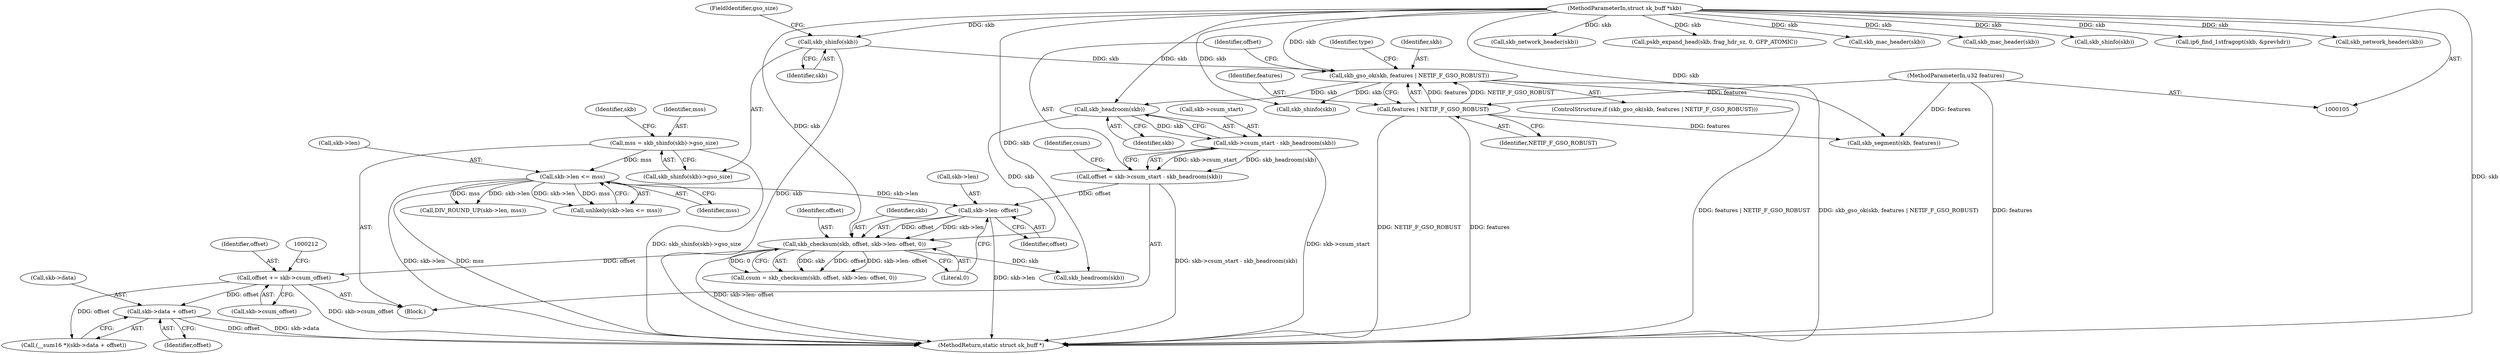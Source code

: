 digraph "0_linux_a9cf73ea7ff78f52662c8658d93c226effbbedde@pointer" {
"1000213" [label="(Call,skb->data + offset)"];
"1000204" [label="(Call,offset += skb->csum_offset)"];
"1000195" [label="(Call,skb_checksum(skb, offset, skb->len- offset, 0))"];
"1000191" [label="(Call,skb_headroom(skb))"];
"1000144" [label="(Call,skb_gso_ok(skb, features | NETIF_F_GSO_ROBUST))"];
"1000132" [label="(Call,skb_shinfo(skb))"];
"1000106" [label="(MethodParameterIn,struct sk_buff *skb)"];
"1000146" [label="(Call,features | NETIF_F_GSO_ROBUST)"];
"1000107" [label="(MethodParameterIn,u32 features)"];
"1000198" [label="(Call,skb->len- offset)"];
"1000137" [label="(Call,skb->len <= mss)"];
"1000129" [label="(Call,mss = skb_shinfo(skb)->gso_size)"];
"1000185" [label="(Call,offset = skb->csum_start - skb_headroom(skb))"];
"1000187" [label="(Call,skb->csum_start - skb_headroom(skb))"];
"1000204" [label="(Call,offset += skb->csum_offset)"];
"1000137" [label="(Call,skb->len <= mss)"];
"1000214" [label="(Call,skb->data)"];
"1000308" [label="(MethodReturn,static struct sk_buff *)"];
"1000141" [label="(Identifier,mss)"];
"1000176" [label="(Call,DIV_ROUND_UP(skb->len, mss))"];
"1000211" [label="(Call,(__sum16 *)(skb->data + offset))"];
"1000147" [label="(Identifier,features)"];
"1000146" [label="(Call,features | NETIF_F_GSO_ROBUST)"];
"1000193" [label="(Call,csum = skb_checksum(skb, offset, skb->len- offset, 0))"];
"1000202" [label="(Identifier,offset)"];
"1000198" [label="(Call,skb->len- offset)"];
"1000213" [label="(Call,skb->data + offset)"];
"1000129" [label="(Call,mss = skb_shinfo(skb)->gso_size)"];
"1000197" [label="(Identifier,offset)"];
"1000152" [label="(Identifier,type)"];
"1000254" [label="(Call,skb_network_header(skb))"];
"1000302" [label="(Call,skb_segment(skb, features))"];
"1000192" [label="(Identifier,skb)"];
"1000195" [label="(Call,skb_checksum(skb, offset, skb->len- offset, 0))"];
"1000231" [label="(Call,pskb_expand_head(skb, frag_hdr_sz, 0, GFP_ATOMIC))"];
"1000194" [label="(Identifier,csum)"];
"1000139" [label="(Identifier,skb)"];
"1000228" [label="(Call,skb_headroom(skb))"];
"1000257" [label="(Call,skb_mac_header(skb))"];
"1000262" [label="(Call,skb_mac_header(skb))"];
"1000107" [label="(MethodParameterIn,u32 features)"];
"1000186" [label="(Identifier,offset)"];
"1000143" [label="(ControlStructure,if (skb_gso_ok(skb, features | NETIF_F_GSO_ROBUST)))"];
"1000136" [label="(Call,unlikely(skb->len <= mss))"];
"1000131" [label="(Call,skb_shinfo(skb)->gso_size)"];
"1000191" [label="(Call,skb_headroom(skb))"];
"1000132" [label="(Call,skb_shinfo(skb))"];
"1000188" [label="(Call,skb->csum_start)"];
"1000187" [label="(Call,skb->csum_start - skb_headroom(skb))"];
"1000148" [label="(Identifier,NETIF_F_GSO_ROBUST)"];
"1000106" [label="(MethodParameterIn,struct sk_buff *skb)"];
"1000173" [label="(Call,skb_shinfo(skb))"];
"1000133" [label="(Identifier,skb)"];
"1000199" [label="(Call,skb->len)"];
"1000138" [label="(Call,skb->len)"];
"1000134" [label="(FieldIdentifier,gso_size)"];
"1000206" [label="(Call,skb->csum_offset)"];
"1000145" [label="(Identifier,skb)"];
"1000108" [label="(Block,)"];
"1000154" [label="(Call,skb_shinfo(skb))"];
"1000205" [label="(Identifier,offset)"];
"1000203" [label="(Literal,0)"];
"1000239" [label="(Call,ip6_find_1stfragopt(skb, &prevhdr))"];
"1000196" [label="(Identifier,skb)"];
"1000285" [label="(Call,skb_network_header(skb))"];
"1000217" [label="(Identifier,offset)"];
"1000185" [label="(Call,offset = skb->csum_start - skb_headroom(skb))"];
"1000144" [label="(Call,skb_gso_ok(skb, features | NETIF_F_GSO_ROBUST))"];
"1000130" [label="(Identifier,mss)"];
"1000213" -> "1000211"  [label="AST: "];
"1000213" -> "1000217"  [label="CFG: "];
"1000214" -> "1000213"  [label="AST: "];
"1000217" -> "1000213"  [label="AST: "];
"1000211" -> "1000213"  [label="CFG: "];
"1000213" -> "1000308"  [label="DDG: offset"];
"1000213" -> "1000308"  [label="DDG: skb->data"];
"1000204" -> "1000213"  [label="DDG: offset"];
"1000204" -> "1000108"  [label="AST: "];
"1000204" -> "1000206"  [label="CFG: "];
"1000205" -> "1000204"  [label="AST: "];
"1000206" -> "1000204"  [label="AST: "];
"1000212" -> "1000204"  [label="CFG: "];
"1000204" -> "1000308"  [label="DDG: skb->csum_offset"];
"1000195" -> "1000204"  [label="DDG: offset"];
"1000204" -> "1000211"  [label="DDG: offset"];
"1000195" -> "1000193"  [label="AST: "];
"1000195" -> "1000203"  [label="CFG: "];
"1000196" -> "1000195"  [label="AST: "];
"1000197" -> "1000195"  [label="AST: "];
"1000198" -> "1000195"  [label="AST: "];
"1000203" -> "1000195"  [label="AST: "];
"1000193" -> "1000195"  [label="CFG: "];
"1000195" -> "1000308"  [label="DDG: skb->len- offset"];
"1000195" -> "1000193"  [label="DDG: skb"];
"1000195" -> "1000193"  [label="DDG: offset"];
"1000195" -> "1000193"  [label="DDG: skb->len- offset"];
"1000195" -> "1000193"  [label="DDG: 0"];
"1000191" -> "1000195"  [label="DDG: skb"];
"1000106" -> "1000195"  [label="DDG: skb"];
"1000198" -> "1000195"  [label="DDG: offset"];
"1000198" -> "1000195"  [label="DDG: skb->len"];
"1000195" -> "1000228"  [label="DDG: skb"];
"1000191" -> "1000187"  [label="AST: "];
"1000191" -> "1000192"  [label="CFG: "];
"1000192" -> "1000191"  [label="AST: "];
"1000187" -> "1000191"  [label="CFG: "];
"1000191" -> "1000187"  [label="DDG: skb"];
"1000144" -> "1000191"  [label="DDG: skb"];
"1000106" -> "1000191"  [label="DDG: skb"];
"1000144" -> "1000143"  [label="AST: "];
"1000144" -> "1000146"  [label="CFG: "];
"1000145" -> "1000144"  [label="AST: "];
"1000146" -> "1000144"  [label="AST: "];
"1000152" -> "1000144"  [label="CFG: "];
"1000186" -> "1000144"  [label="CFG: "];
"1000144" -> "1000308"  [label="DDG: skb_gso_ok(skb, features | NETIF_F_GSO_ROBUST)"];
"1000144" -> "1000308"  [label="DDG: features | NETIF_F_GSO_ROBUST"];
"1000132" -> "1000144"  [label="DDG: skb"];
"1000106" -> "1000144"  [label="DDG: skb"];
"1000146" -> "1000144"  [label="DDG: features"];
"1000146" -> "1000144"  [label="DDG: NETIF_F_GSO_ROBUST"];
"1000144" -> "1000154"  [label="DDG: skb"];
"1000132" -> "1000131"  [label="AST: "];
"1000132" -> "1000133"  [label="CFG: "];
"1000133" -> "1000132"  [label="AST: "];
"1000134" -> "1000132"  [label="CFG: "];
"1000132" -> "1000308"  [label="DDG: skb"];
"1000106" -> "1000132"  [label="DDG: skb"];
"1000106" -> "1000105"  [label="AST: "];
"1000106" -> "1000308"  [label="DDG: skb"];
"1000106" -> "1000154"  [label="DDG: skb"];
"1000106" -> "1000173"  [label="DDG: skb"];
"1000106" -> "1000228"  [label="DDG: skb"];
"1000106" -> "1000231"  [label="DDG: skb"];
"1000106" -> "1000239"  [label="DDG: skb"];
"1000106" -> "1000254"  [label="DDG: skb"];
"1000106" -> "1000257"  [label="DDG: skb"];
"1000106" -> "1000262"  [label="DDG: skb"];
"1000106" -> "1000285"  [label="DDG: skb"];
"1000106" -> "1000302"  [label="DDG: skb"];
"1000146" -> "1000148"  [label="CFG: "];
"1000147" -> "1000146"  [label="AST: "];
"1000148" -> "1000146"  [label="AST: "];
"1000146" -> "1000308"  [label="DDG: NETIF_F_GSO_ROBUST"];
"1000146" -> "1000308"  [label="DDG: features"];
"1000107" -> "1000146"  [label="DDG: features"];
"1000146" -> "1000302"  [label="DDG: features"];
"1000107" -> "1000105"  [label="AST: "];
"1000107" -> "1000308"  [label="DDG: features"];
"1000107" -> "1000302"  [label="DDG: features"];
"1000198" -> "1000202"  [label="CFG: "];
"1000199" -> "1000198"  [label="AST: "];
"1000202" -> "1000198"  [label="AST: "];
"1000203" -> "1000198"  [label="CFG: "];
"1000198" -> "1000308"  [label="DDG: skb->len"];
"1000137" -> "1000198"  [label="DDG: skb->len"];
"1000185" -> "1000198"  [label="DDG: offset"];
"1000137" -> "1000136"  [label="AST: "];
"1000137" -> "1000141"  [label="CFG: "];
"1000138" -> "1000137"  [label="AST: "];
"1000141" -> "1000137"  [label="AST: "];
"1000136" -> "1000137"  [label="CFG: "];
"1000137" -> "1000308"  [label="DDG: mss"];
"1000137" -> "1000308"  [label="DDG: skb->len"];
"1000137" -> "1000136"  [label="DDG: skb->len"];
"1000137" -> "1000136"  [label="DDG: mss"];
"1000129" -> "1000137"  [label="DDG: mss"];
"1000137" -> "1000176"  [label="DDG: skb->len"];
"1000137" -> "1000176"  [label="DDG: mss"];
"1000129" -> "1000108"  [label="AST: "];
"1000129" -> "1000131"  [label="CFG: "];
"1000130" -> "1000129"  [label="AST: "];
"1000131" -> "1000129"  [label="AST: "];
"1000139" -> "1000129"  [label="CFG: "];
"1000129" -> "1000308"  [label="DDG: skb_shinfo(skb)->gso_size"];
"1000185" -> "1000108"  [label="AST: "];
"1000185" -> "1000187"  [label="CFG: "];
"1000186" -> "1000185"  [label="AST: "];
"1000187" -> "1000185"  [label="AST: "];
"1000194" -> "1000185"  [label="CFG: "];
"1000185" -> "1000308"  [label="DDG: skb->csum_start - skb_headroom(skb)"];
"1000187" -> "1000185"  [label="DDG: skb->csum_start"];
"1000187" -> "1000185"  [label="DDG: skb_headroom(skb)"];
"1000188" -> "1000187"  [label="AST: "];
"1000187" -> "1000308"  [label="DDG: skb->csum_start"];
}
